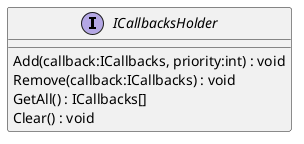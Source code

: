 @startuml
interface ICallbacksHolder {
    Add(callback:ICallbacks, priority:int) : void
    Remove(callback:ICallbacks) : void
    GetAll() : ICallbacks[]
    Clear() : void
}
@enduml

